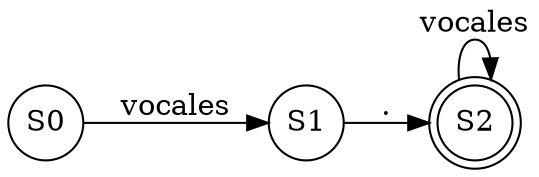 digraph structs {
rankdir=LR 
{

S0[shape=circle fixedsize=true]
S1[shape=circle fixedsize=true]
S2[shape=doublecircle fixedsize=true]}
S0 -> S1[label= vocales]
S1 -> S2[label= "."]
S2 -> S2[label= vocales]
 }